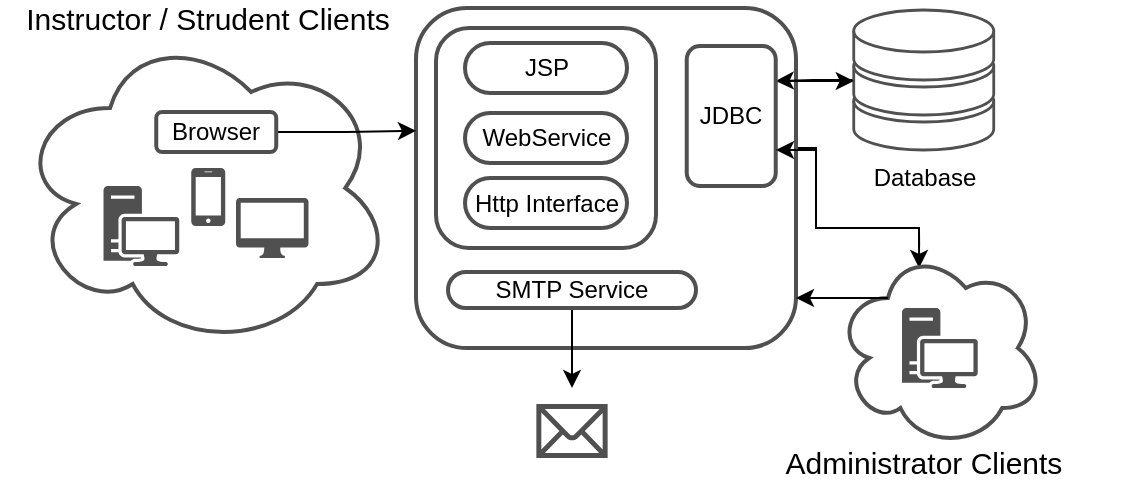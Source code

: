 <mxfile version="14.7.0" type="github">
  <diagram id="MX81ZqHXsK38DS1fJgfv" name="Page-1">
    <mxGraphModel dx="652" dy="364" grid="1" gridSize="10" guides="1" tooltips="1" connect="1" arrows="1" fold="1" page="1" pageScale="1" pageWidth="827" pageHeight="1169" math="0" shadow="0">
      <root>
        <mxCell id="0" />
        <mxCell id="1" parent="0" />
        <mxCell id="pK5gxO93txys3d4MAZtP-56" style="edgeStyle=orthogonalEdgeStyle;rounded=0;orthogonalLoop=1;jettySize=auto;html=1;entryX=0.4;entryY=0.1;entryDx=0;entryDy=0;entryPerimeter=0;fontSize=15;" parent="1" target="pK5gxO93txys3d4MAZtP-47" edge="1">
          <mxGeometry relative="1" as="geometry">
            <mxPoint x="510" y="430" as="sourcePoint" />
            <Array as="points">
              <mxPoint x="530" y="430" />
              <mxPoint x="530" y="470" />
              <mxPoint x="582" y="470" />
            </Array>
          </mxGeometry>
        </mxCell>
        <mxCell id="pK5gxO93txys3d4MAZtP-26" value="" style="rounded=1;whiteSpace=wrap;html=1;strokeWidth=2;fillColor=#FFFFFF;strokeColor=#505050;" parent="1" vertex="1">
          <mxGeometry x="330" y="360" width="190" height="170" as="geometry" />
        </mxCell>
        <mxCell id="pK5gxO93txys3d4MAZtP-18" value="" style="ellipse;shape=cloud;whiteSpace=wrap;html=1;strokeWidth=2;fillColor=#FFFFFF;strokeColor=#505050;" parent="1" vertex="1">
          <mxGeometry x="130" y="370" width="188.18" height="160" as="geometry" />
        </mxCell>
        <mxCell id="pK5gxO93txys3d4MAZtP-50" value="" style="edgeStyle=orthogonalEdgeStyle;rounded=0;orthogonalLoop=1;jettySize=auto;html=1;fontSize=15;entryX=1;entryY=0.25;entryDx=0;entryDy=0;" parent="1" source="pK5gxO93txys3d4MAZtP-2" target="pK5gxO93txys3d4MAZtP-38" edge="1">
          <mxGeometry relative="1" as="geometry" />
        </mxCell>
        <mxCell id="pK5gxO93txys3d4MAZtP-2" value="&lt;font color=&quot;#000000&quot;&gt;Database&lt;/font&gt;" style="fontColor=#0066CC;verticalAlign=top;verticalLabelPosition=bottom;labelPosition=center;align=center;html=1;outlineConnect=0;gradientColor=none;gradientDirection=north;strokeWidth=5;shape=mxgraph.networks.storage;fillColor=#FFFFFF;strokeColor=#505050;" parent="1" vertex="1">
          <mxGeometry x="548.87" y="361" width="70" height="70" as="geometry" />
        </mxCell>
        <mxCell id="pK5gxO93txys3d4MAZtP-6" value="" style="pointerEvents=1;shadow=0;dashed=0;html=1;strokeColor=none;fillColor=#505050;labelPosition=center;verticalLabelPosition=bottom;verticalAlign=top;outlineConnect=0;align=center;shape=mxgraph.office.devices.mac_client;" parent="1" vertex="1">
          <mxGeometry x="240" y="455" width="36.25" height="30" as="geometry" />
        </mxCell>
        <mxCell id="pK5gxO93txys3d4MAZtP-7" value="" style="pointerEvents=1;shadow=0;dashed=0;html=1;strokeColor=none;fillColor=#505050;labelPosition=center;verticalLabelPosition=bottom;verticalAlign=top;outlineConnect=0;align=center;shape=mxgraph.office.devices.workstation;" parent="1" vertex="1">
          <mxGeometry x="173.76" y="449" width="37.86" height="40" as="geometry" />
        </mxCell>
        <mxCell id="pK5gxO93txys3d4MAZtP-12" value="" style="pointerEvents=1;shadow=0;dashed=0;html=1;strokeColor=none;fillColor=#505050;labelPosition=center;verticalLabelPosition=bottom;verticalAlign=top;outlineConnect=0;align=center;shape=mxgraph.office.devices.cell_phone_iphone_proportional;" parent="1" vertex="1">
          <mxGeometry x="217.62" y="440" width="17" height="29" as="geometry" />
        </mxCell>
        <mxCell id="pK5gxO93txys3d4MAZtP-46" style="edgeStyle=orthogonalEdgeStyle;rounded=0;orthogonalLoop=1;jettySize=auto;html=1;exitX=1;exitY=0.5;exitDx=0;exitDy=0;entryX=0;entryY=0.361;entryDx=0;entryDy=0;entryPerimeter=0;fontSize=15;" parent="1" source="pK5gxO93txys3d4MAZtP-19" target="pK5gxO93txys3d4MAZtP-26" edge="1">
          <mxGeometry relative="1" as="geometry" />
        </mxCell>
        <mxCell id="pK5gxO93txys3d4MAZtP-19" value="Browser" style="rounded=1;whiteSpace=wrap;html=1;strokeWidth=2;fillColor=#FFFFFF;strokeColor=#505050;" parent="1" vertex="1">
          <mxGeometry x="200.12" y="412" width="60" height="20" as="geometry" />
        </mxCell>
        <mxCell id="G3a18ldY3Q1iQICB0WqI-29" style="edgeStyle=orthogonalEdgeStyle;rounded=0;orthogonalLoop=1;jettySize=auto;html=1;exitX=0.5;exitY=1;exitDx=0;exitDy=0;" edge="1" parent="1" source="pK5gxO93txys3d4MAZtP-36">
          <mxGeometry relative="1" as="geometry">
            <mxPoint x="408" y="550" as="targetPoint" />
          </mxGeometry>
        </mxCell>
        <mxCell id="pK5gxO93txys3d4MAZtP-36" value="SMTP Service" style="rounded=1;whiteSpace=wrap;html=1;strokeWidth=2;fillColor=#FFFFFF;strokeColor=#505050;arcSize=50;" parent="1" vertex="1">
          <mxGeometry x="346" y="492" width="124" height="18" as="geometry" />
        </mxCell>
        <mxCell id="pK5gxO93txys3d4MAZtP-37" value="" style="group" parent="1" vertex="1" connectable="0">
          <mxGeometry x="340" y="370" width="110" height="110" as="geometry" />
        </mxCell>
        <mxCell id="pK5gxO93txys3d4MAZtP-35" value="" style="rounded=1;whiteSpace=wrap;html=1;strokeColor=#505050;strokeWidth=2;fillColor=#FFFFFF;" parent="pK5gxO93txys3d4MAZtP-37" vertex="1">
          <mxGeometry width="110" height="110" as="geometry" />
        </mxCell>
        <mxCell id="pK5gxO93txys3d4MAZtP-32" value="JSP" style="rounded=1;whiteSpace=wrap;html=1;strokeWidth=2;fillColor=#FFFFFF;strokeColor=#505050;arcSize=50;" parent="pK5gxO93txys3d4MAZtP-37" vertex="1">
          <mxGeometry x="14.5" y="7.5" width="81" height="25" as="geometry" />
        </mxCell>
        <mxCell id="pK5gxO93txys3d4MAZtP-33" value="WebService" style="rounded=1;whiteSpace=wrap;html=1;strokeWidth=2;fillColor=#FFFFFF;strokeColor=#505050;arcSize=50;" parent="pK5gxO93txys3d4MAZtP-37" vertex="1">
          <mxGeometry x="14.5" y="42.5" width="81" height="25" as="geometry" />
        </mxCell>
        <mxCell id="pK5gxO93txys3d4MAZtP-34" value="Http Interface" style="rounded=1;whiteSpace=wrap;html=1;strokeWidth=2;fillColor=#FFFFFF;strokeColor=#505050;arcSize=50;" parent="pK5gxO93txys3d4MAZtP-37" vertex="1">
          <mxGeometry x="14.5" y="75" width="81" height="25" as="geometry" />
        </mxCell>
        <mxCell id="pK5gxO93txys3d4MAZtP-53" style="edgeStyle=orthogonalEdgeStyle;rounded=0;orthogonalLoop=1;jettySize=auto;html=1;exitX=1;exitY=0.25;exitDx=0;exitDy=0;entryX=0;entryY=0.5;entryDx=0;entryDy=0;entryPerimeter=0;fontSize=15;" parent="1" source="pK5gxO93txys3d4MAZtP-38" target="pK5gxO93txys3d4MAZtP-2" edge="1">
          <mxGeometry relative="1" as="geometry" />
        </mxCell>
        <mxCell id="pK5gxO93txys3d4MAZtP-38" value="JDBC" style="rounded=1;whiteSpace=wrap;html=1;strokeColor=#505050;strokeWidth=2;fillColor=#FFFFFF;" parent="1" vertex="1">
          <mxGeometry x="465.37" y="379" width="44.5" height="70" as="geometry" />
        </mxCell>
        <mxCell id="pK5gxO93txys3d4MAZtP-45" value="Instructor / Strudent Clients" style="text;html=1;strokeColor=none;fillColor=none;align=center;verticalAlign=middle;whiteSpace=wrap;rounded=0;fontSize=15;" parent="1" vertex="1">
          <mxGeometry x="122.23" y="360" width="207.73" height="10" as="geometry" />
        </mxCell>
        <mxCell id="pK5gxO93txys3d4MAZtP-52" style="edgeStyle=orthogonalEdgeStyle;rounded=0;orthogonalLoop=1;jettySize=auto;html=1;exitX=0.4;exitY=0.1;exitDx=0;exitDy=0;exitPerimeter=0;fontSize=15;" parent="1" edge="1">
          <mxGeometry relative="1" as="geometry">
            <mxPoint x="581.548" y="479.1" as="sourcePoint" />
            <mxPoint x="510" y="431" as="targetPoint" />
            <Array as="points">
              <mxPoint x="582" y="470" />
              <mxPoint x="530" y="470" />
              <mxPoint x="530" y="431" />
            </Array>
          </mxGeometry>
        </mxCell>
        <mxCell id="pK5gxO93txys3d4MAZtP-47" value="" style="ellipse;shape=cloud;whiteSpace=wrap;html=1;strokeWidth=2;fillColor=#FFFFFF;strokeColor=#505050;" parent="1" vertex="1">
          <mxGeometry x="540" y="480" width="103.87" height="100" as="geometry" />
        </mxCell>
        <mxCell id="pK5gxO93txys3d4MAZtP-48" value="" style="pointerEvents=1;shadow=0;dashed=0;html=1;strokeColor=none;fillColor=#505050;labelPosition=center;verticalLabelPosition=bottom;verticalAlign=top;outlineConnect=0;align=center;shape=mxgraph.office.devices.workstation;" parent="1" vertex="1">
          <mxGeometry x="573.0" y="510" width="37.86" height="40" as="geometry" />
        </mxCell>
        <mxCell id="pK5gxO93txys3d4MAZtP-49" value="Administrator Clients" style="text;html=1;strokeColor=none;fillColor=none;align=center;verticalAlign=middle;whiteSpace=wrap;rounded=0;fontSize=15;" parent="1" vertex="1">
          <mxGeometry x="480" y="582" width="207.73" height="10" as="geometry" />
        </mxCell>
        <mxCell id="pK5gxO93txys3d4MAZtP-59" value="" style="endArrow=classic;html=1;fontSize=15;exitX=0.25;exitY=0.25;exitDx=0;exitDy=0;exitPerimeter=0;" parent="1" source="pK5gxO93txys3d4MAZtP-47" edge="1">
          <mxGeometry width="50" height="50" relative="1" as="geometry">
            <mxPoint x="390" y="520" as="sourcePoint" />
            <mxPoint x="520" y="505" as="targetPoint" />
          </mxGeometry>
        </mxCell>
        <mxCell id="G3a18ldY3Q1iQICB0WqI-1" value="" style="shape=mxgraph.signs.tech.mail;html=1;pointerEvents=1;strokeColor=none;verticalLabelPosition=bottom;verticalAlign=top;align=center;fillColor=#505050;" vertex="1" parent="1">
          <mxGeometry x="390.18" y="558" width="35.64" height="27" as="geometry" />
        </mxCell>
      </root>
    </mxGraphModel>
  </diagram>
</mxfile>
